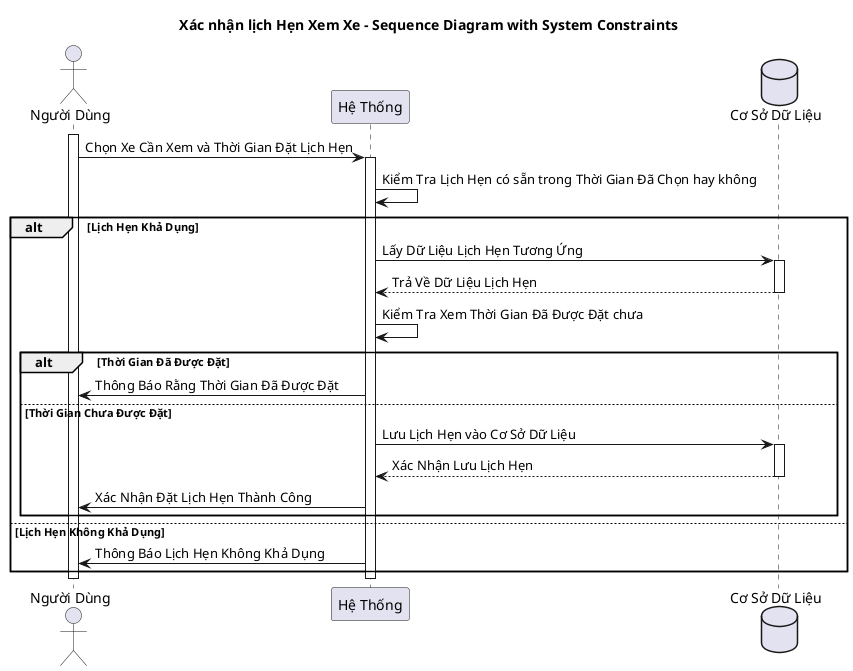 @startuml
title Xác nhận lịch Hẹn Xem Xe - Sequence Diagram with System Constraints

actor "Người Dùng" as user
participant "Hệ Thống" as system
database "Cơ Sở Dữ Liệu" as database

activate user
user -> system: Chọn Xe Cần Xem và Thời Gian Đặt Lịch Hẹn
activate system
system -> system: Kiểm Tra Lịch Hẹn có sẵn trong Thời Gian Đã Chọn hay không
alt Lịch Hẹn Khả Dụng
    system -> database: Lấy Dữ Liệu Lịch Hẹn Tương Ứng
    activate database
    database --> system: Trả Về Dữ Liệu Lịch Hẹn
    deactivate database
    system -> system: Kiểm Tra Xem Thời Gian Đã Được Đặt chưa
    alt Thời Gian Đã Được Đặt
        system -> user: Thông Báo Rằng Thời Gian Đã Được Đặt
    else Thời Gian Chưa Được Đặt
        system -> database: Lưu Lịch Hẹn vào Cơ Sở Dữ Liệu
        activate database
        database --> system: Xác Nhận Lưu Lịch Hẹn
        deactivate database
        system -> user: Xác Nhận Đặt Lịch Hẹn Thành Công
    end
else Lịch Hẹn Không Khả Dụng
    system -> user: Thông Báo Lịch Hẹn Không Khả Dụng
end
deactivate system
deactivate user
@enduml

